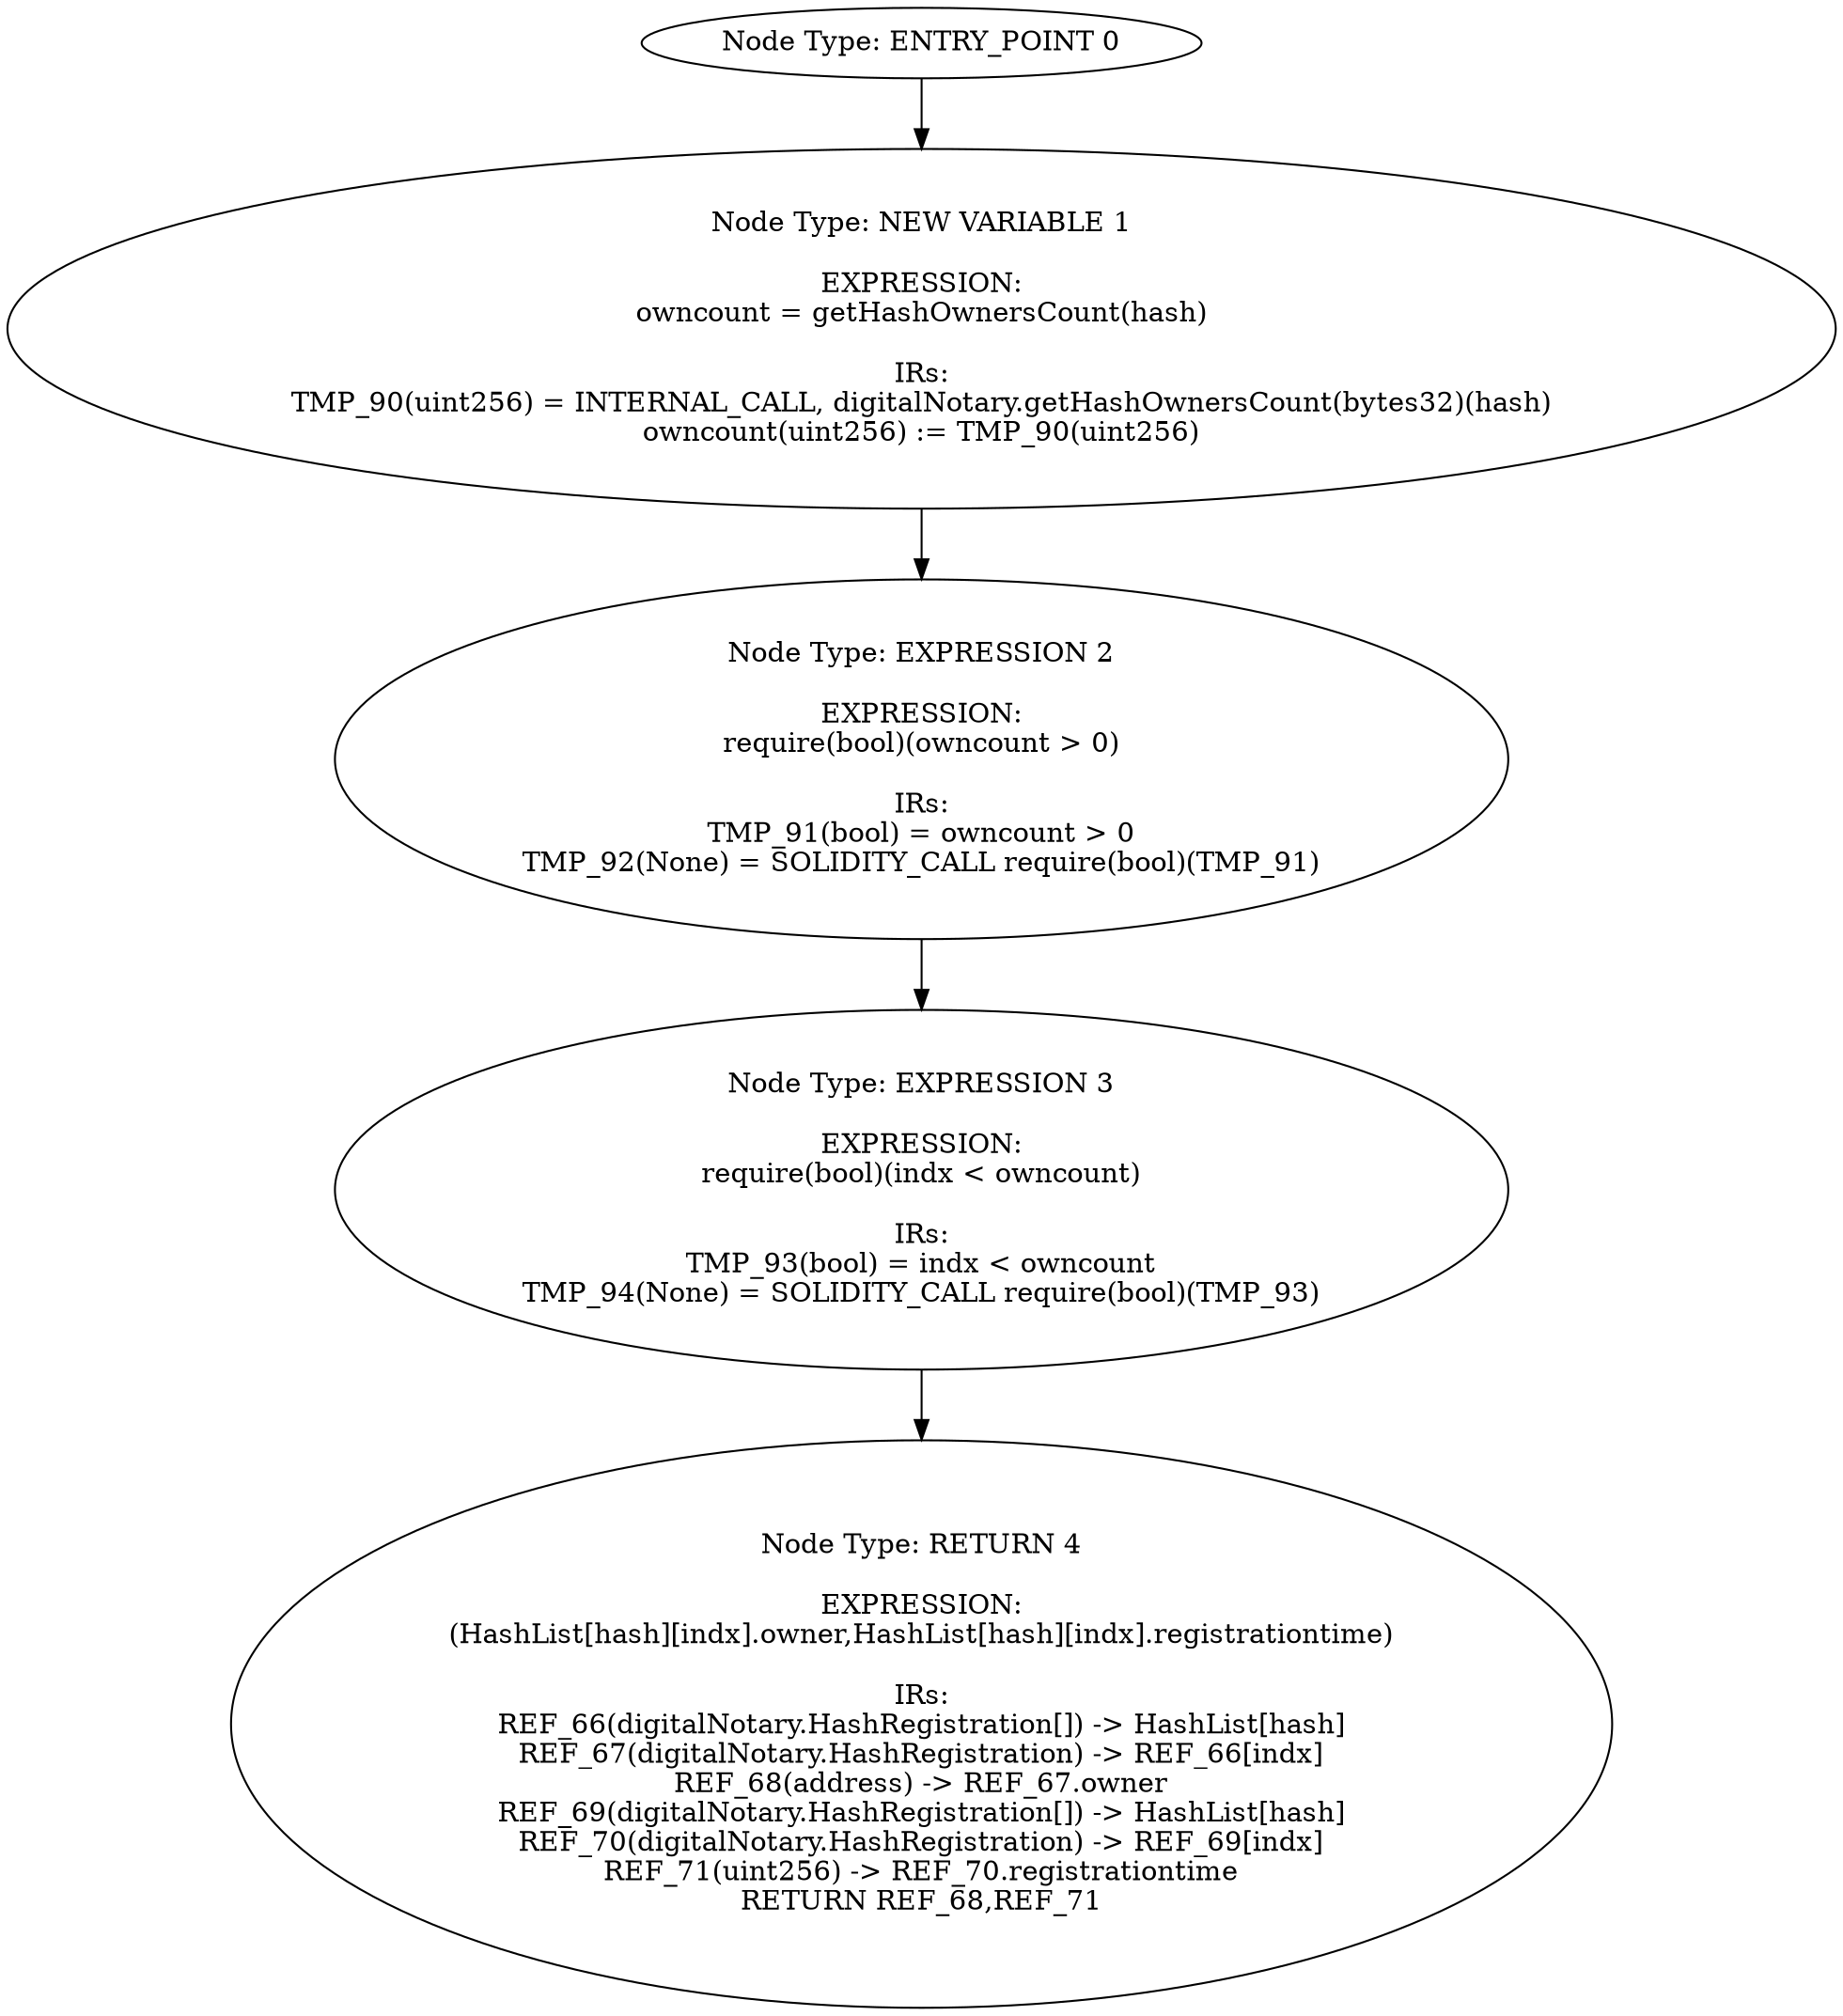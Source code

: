 digraph{
0[label="Node Type: ENTRY_POINT 0
"];
0->1;
1[label="Node Type: NEW VARIABLE 1

EXPRESSION:
owncount = getHashOwnersCount(hash)

IRs:
TMP_90(uint256) = INTERNAL_CALL, digitalNotary.getHashOwnersCount(bytes32)(hash)
owncount(uint256) := TMP_90(uint256)"];
1->2;
2[label="Node Type: EXPRESSION 2

EXPRESSION:
require(bool)(owncount > 0)

IRs:
TMP_91(bool) = owncount > 0
TMP_92(None) = SOLIDITY_CALL require(bool)(TMP_91)"];
2->3;
3[label="Node Type: EXPRESSION 3

EXPRESSION:
require(bool)(indx < owncount)

IRs:
TMP_93(bool) = indx < owncount
TMP_94(None) = SOLIDITY_CALL require(bool)(TMP_93)"];
3->4;
4[label="Node Type: RETURN 4

EXPRESSION:
(HashList[hash][indx].owner,HashList[hash][indx].registrationtime)

IRs:
REF_66(digitalNotary.HashRegistration[]) -> HashList[hash]
REF_67(digitalNotary.HashRegistration) -> REF_66[indx]
REF_68(address) -> REF_67.owner
REF_69(digitalNotary.HashRegistration[]) -> HashList[hash]
REF_70(digitalNotary.HashRegistration) -> REF_69[indx]
REF_71(uint256) -> REF_70.registrationtime
RETURN REF_68,REF_71"];
}
